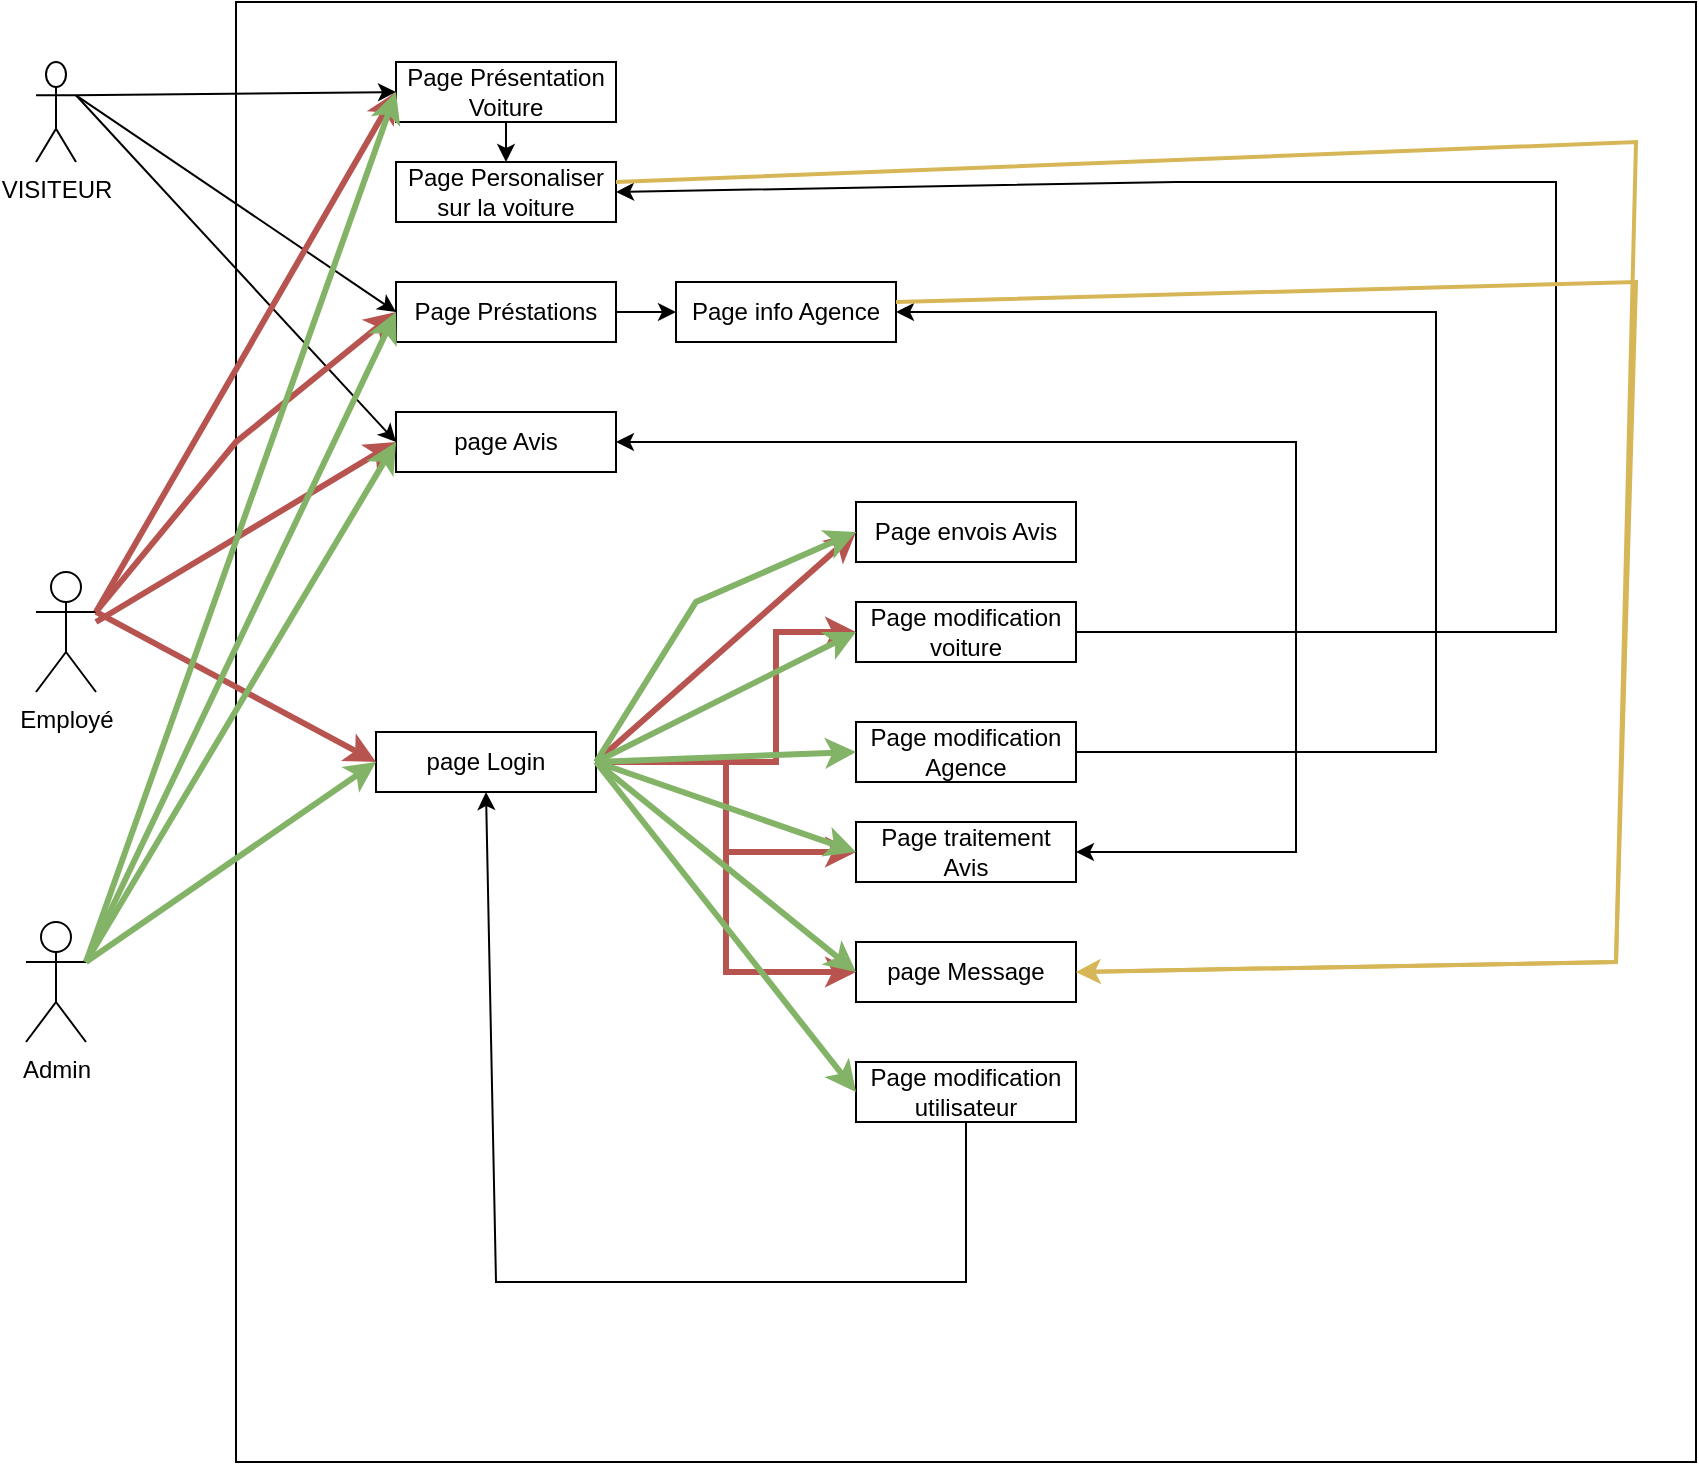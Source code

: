<mxfile version="21.3.8" type="device">
  <diagram name="Page-1" id="2YBvvXClWsGukQMizWep">
    <mxGraphModel dx="1323" dy="730" grid="1" gridSize="10" guides="1" tooltips="1" connect="1" arrows="1" fold="1" page="1" pageScale="1" pageWidth="850" pageHeight="1100" math="0" shadow="0">
      <root>
        <mxCell id="0" />
        <mxCell id="1" parent="0" />
        <mxCell id="1KkZ8qhviKX1ampMrAhM-1" value="VISITEUR&lt;br&gt;" style="shape=umlActor;verticalLabelPosition=bottom;verticalAlign=top;html=1;outlineConnect=0;" vertex="1" parent="1">
          <mxGeometry x="130" y="120" width="20" height="50" as="geometry" />
        </mxCell>
        <mxCell id="1KkZ8qhviKX1ampMrAhM-2" value="Employé&lt;br&gt;" style="shape=umlActor;verticalLabelPosition=bottom;verticalAlign=top;html=1;outlineConnect=0;" vertex="1" parent="1">
          <mxGeometry x="130" y="375" width="30" height="60" as="geometry" />
        </mxCell>
        <mxCell id="1KkZ8qhviKX1ampMrAhM-6" value="Admin" style="shape=umlActor;verticalLabelPosition=bottom;verticalAlign=top;html=1;outlineConnect=0;" vertex="1" parent="1">
          <mxGeometry x="125" y="550" width="30" height="60" as="geometry" />
        </mxCell>
        <mxCell id="1KkZ8qhviKX1ampMrAhM-7" value="" style="whiteSpace=wrap;html=1;aspect=fixed;" vertex="1" parent="1">
          <mxGeometry x="230" y="90" width="730" height="730" as="geometry" />
        </mxCell>
        <mxCell id="1KkZ8qhviKX1ampMrAhM-8" value="Page Présentation Voiture" style="text;html=1;strokeColor=default;fillColor=none;align=center;verticalAlign=middle;whiteSpace=wrap;rounded=0;" vertex="1" parent="1">
          <mxGeometry x="310" y="120" width="110" height="30" as="geometry" />
        </mxCell>
        <mxCell id="1KkZ8qhviKX1ampMrAhM-19" style="edgeStyle=orthogonalEdgeStyle;rounded=0;orthogonalLoop=1;jettySize=auto;html=1;exitX=1;exitY=0.5;exitDx=0;exitDy=0;entryX=0;entryY=0.5;entryDx=0;entryDy=0;" edge="1" parent="1" source="1KkZ8qhviKX1ampMrAhM-9" target="1KkZ8qhviKX1ampMrAhM-10">
          <mxGeometry relative="1" as="geometry" />
        </mxCell>
        <mxCell id="1KkZ8qhviKX1ampMrAhM-9" value="Page Préstations" style="text;html=1;strokeColor=default;fillColor=none;align=center;verticalAlign=middle;whiteSpace=wrap;rounded=0;" vertex="1" parent="1">
          <mxGeometry x="310" y="230" width="110" height="30" as="geometry" />
        </mxCell>
        <mxCell id="1KkZ8qhviKX1ampMrAhM-10" value="Page info Agence" style="text;html=1;strokeColor=default;fillColor=none;align=center;verticalAlign=middle;whiteSpace=wrap;rounded=0;" vertex="1" parent="1">
          <mxGeometry x="450" y="230" width="110" height="30" as="geometry" />
        </mxCell>
        <mxCell id="1KkZ8qhviKX1ampMrAhM-11" value="Page Personaliser sur la voiture" style="text;html=1;strokeColor=default;fillColor=none;align=center;verticalAlign=middle;whiteSpace=wrap;rounded=0;" vertex="1" parent="1">
          <mxGeometry x="310" y="170" width="110" height="30" as="geometry" />
        </mxCell>
        <mxCell id="1KkZ8qhviKX1ampMrAhM-12" value="page Avis" style="text;html=1;strokeColor=default;fillColor=none;align=center;verticalAlign=middle;whiteSpace=wrap;rounded=0;" vertex="1" parent="1">
          <mxGeometry x="310" y="295" width="110" height="30" as="geometry" />
        </mxCell>
        <mxCell id="1KkZ8qhviKX1ampMrAhM-13" value="" style="endArrow=classic;html=1;rounded=0;exitX=0.5;exitY=1;exitDx=0;exitDy=0;entryX=0.5;entryY=0;entryDx=0;entryDy=0;" edge="1" parent="1" source="1KkZ8qhviKX1ampMrAhM-8" target="1KkZ8qhviKX1ampMrAhM-11">
          <mxGeometry width="50" height="50" relative="1" as="geometry">
            <mxPoint x="380" y="280" as="sourcePoint" />
            <mxPoint x="430" y="230" as="targetPoint" />
          </mxGeometry>
        </mxCell>
        <mxCell id="1KkZ8qhviKX1ampMrAhM-15" value="" style="endArrow=classic;html=1;rounded=0;exitX=1;exitY=0.333;exitDx=0;exitDy=0;exitPerimeter=0;entryX=0;entryY=0.5;entryDx=0;entryDy=0;" edge="1" parent="1" source="1KkZ8qhviKX1ampMrAhM-1" target="1KkZ8qhviKX1ampMrAhM-8">
          <mxGeometry width="50" height="50" relative="1" as="geometry">
            <mxPoint x="380" y="280" as="sourcePoint" />
            <mxPoint x="430" y="230" as="targetPoint" />
          </mxGeometry>
        </mxCell>
        <mxCell id="1KkZ8qhviKX1ampMrAhM-16" value="" style="endArrow=classic;html=1;rounded=0;exitX=1;exitY=0.333;exitDx=0;exitDy=0;exitPerimeter=0;entryX=0;entryY=0.5;entryDx=0;entryDy=0;" edge="1" parent="1" source="1KkZ8qhviKX1ampMrAhM-1" target="1KkZ8qhviKX1ampMrAhM-12">
          <mxGeometry width="50" height="50" relative="1" as="geometry">
            <mxPoint x="380" y="280" as="sourcePoint" />
            <mxPoint x="430" y="230" as="targetPoint" />
          </mxGeometry>
        </mxCell>
        <mxCell id="1KkZ8qhviKX1ampMrAhM-18" value="" style="endArrow=classic;html=1;rounded=0;exitX=1;exitY=0.333;exitDx=0;exitDy=0;exitPerimeter=0;entryX=0;entryY=0.5;entryDx=0;entryDy=0;" edge="1" parent="1" source="1KkZ8qhviKX1ampMrAhM-1" target="1KkZ8qhviKX1ampMrAhM-9">
          <mxGeometry width="50" height="50" relative="1" as="geometry">
            <mxPoint x="380" y="280" as="sourcePoint" />
            <mxPoint x="430" y="230" as="targetPoint" />
          </mxGeometry>
        </mxCell>
        <mxCell id="1KkZ8qhviKX1ampMrAhM-32" style="edgeStyle=orthogonalEdgeStyle;rounded=0;orthogonalLoop=1;jettySize=auto;html=1;exitX=1;exitY=0.5;exitDx=0;exitDy=0;entryX=0;entryY=0.5;entryDx=0;entryDy=0;fillColor=#f8cecc;strokeColor=#b85450;strokeWidth=3;" edge="1" parent="1" source="1KkZ8qhviKX1ampMrAhM-20" target="1KkZ8qhviKX1ampMrAhM-24">
          <mxGeometry relative="1" as="geometry">
            <Array as="points">
              <mxPoint x="500" y="470" />
              <mxPoint x="500" y="405" />
            </Array>
          </mxGeometry>
        </mxCell>
        <mxCell id="1KkZ8qhviKX1ampMrAhM-33" style="edgeStyle=orthogonalEdgeStyle;rounded=0;orthogonalLoop=1;jettySize=auto;html=1;exitX=1;exitY=0.5;exitDx=0;exitDy=0;entryX=0;entryY=0.5;entryDx=0;entryDy=0;fillColor=#f8cecc;strokeColor=#b85450;strokeWidth=3;" edge="1" parent="1" source="1KkZ8qhviKX1ampMrAhM-20" target="1KkZ8qhviKX1ampMrAhM-22">
          <mxGeometry relative="1" as="geometry" />
        </mxCell>
        <mxCell id="1KkZ8qhviKX1ampMrAhM-34" style="edgeStyle=orthogonalEdgeStyle;rounded=0;orthogonalLoop=1;jettySize=auto;html=1;exitX=1;exitY=0.5;exitDx=0;exitDy=0;entryX=0;entryY=0.5;entryDx=0;entryDy=0;fillColor=#f8cecc;strokeColor=#b85450;strokeWidth=3;" edge="1" parent="1" source="1KkZ8qhviKX1ampMrAhM-20" target="1KkZ8qhviKX1ampMrAhM-21">
          <mxGeometry relative="1" as="geometry" />
        </mxCell>
        <mxCell id="1KkZ8qhviKX1ampMrAhM-20" value="page Login" style="text;html=1;strokeColor=default;fillColor=none;align=center;verticalAlign=middle;whiteSpace=wrap;rounded=0;" vertex="1" parent="1">
          <mxGeometry x="300" y="455" width="110" height="30" as="geometry" />
        </mxCell>
        <mxCell id="1KkZ8qhviKX1ampMrAhM-21" value="page Message" style="text;html=1;strokeColor=default;fillColor=none;align=center;verticalAlign=middle;whiteSpace=wrap;rounded=0;" vertex="1" parent="1">
          <mxGeometry x="540" y="560" width="110" height="30" as="geometry" />
        </mxCell>
        <mxCell id="1KkZ8qhviKX1ampMrAhM-22" value="Page traitement Avis" style="text;html=1;strokeColor=default;fillColor=none;align=center;verticalAlign=middle;whiteSpace=wrap;rounded=0;" vertex="1" parent="1">
          <mxGeometry x="540" y="500" width="110" height="30" as="geometry" />
        </mxCell>
        <mxCell id="1KkZ8qhviKX1ampMrAhM-23" value="Page envois Avis" style="text;html=1;strokeColor=default;fillColor=none;align=center;verticalAlign=middle;whiteSpace=wrap;rounded=0;" vertex="1" parent="1">
          <mxGeometry x="540" y="340" width="110" height="30" as="geometry" />
        </mxCell>
        <mxCell id="1KkZ8qhviKX1ampMrAhM-24" value="Page modification voiture" style="text;html=1;strokeColor=default;fillColor=none;align=center;verticalAlign=middle;whiteSpace=wrap;rounded=0;" vertex="1" parent="1">
          <mxGeometry x="540" y="390" width="110" height="30" as="geometry" />
        </mxCell>
        <mxCell id="1KkZ8qhviKX1ampMrAhM-25" value="Page modification Agence" style="text;html=1;strokeColor=default;fillColor=none;align=center;verticalAlign=middle;whiteSpace=wrap;rounded=0;" vertex="1" parent="1">
          <mxGeometry x="540" y="450" width="110" height="30" as="geometry" />
        </mxCell>
        <mxCell id="1KkZ8qhviKX1ampMrAhM-26" value="Page modification utilisateur" style="text;html=1;strokeColor=default;fillColor=none;align=center;verticalAlign=middle;whiteSpace=wrap;rounded=0;" vertex="1" parent="1">
          <mxGeometry x="540" y="620" width="110" height="30" as="geometry" />
        </mxCell>
        <mxCell id="1KkZ8qhviKX1ampMrAhM-27" value="" style="endArrow=classic;html=1;rounded=0;fillColor=#f8cecc;strokeColor=#b85450;exitX=1;exitY=0.333;exitDx=0;exitDy=0;exitPerimeter=0;entryX=0;entryY=0.5;entryDx=0;entryDy=0;strokeWidth=3;" edge="1" parent="1" source="1KkZ8qhviKX1ampMrAhM-2" target="1KkZ8qhviKX1ampMrAhM-20">
          <mxGeometry width="50" height="50" relative="1" as="geometry">
            <mxPoint x="380" y="500" as="sourcePoint" />
            <mxPoint x="430" y="450" as="targetPoint" />
          </mxGeometry>
        </mxCell>
        <mxCell id="1KkZ8qhviKX1ampMrAhM-28" value="" style="endArrow=classic;html=1;rounded=0;fillColor=#f8cecc;strokeColor=#b85450;entryX=0;entryY=0.5;entryDx=0;entryDy=0;strokeWidth=3;" edge="1" parent="1" target="1KkZ8qhviKX1ampMrAhM-12">
          <mxGeometry width="50" height="50" relative="1" as="geometry">
            <mxPoint x="160" y="400" as="sourcePoint" />
            <mxPoint x="310" y="480" as="targetPoint" />
          </mxGeometry>
        </mxCell>
        <mxCell id="1KkZ8qhviKX1ampMrAhM-29" value="" style="endArrow=classic;html=1;rounded=0;fillColor=#f8cecc;strokeColor=#b85450;exitX=1;exitY=0.333;exitDx=0;exitDy=0;exitPerimeter=0;entryX=0;entryY=0.5;entryDx=0;entryDy=0;strokeWidth=3;" edge="1" parent="1" source="1KkZ8qhviKX1ampMrAhM-2" target="1KkZ8qhviKX1ampMrAhM-9">
          <mxGeometry width="50" height="50" relative="1" as="geometry">
            <mxPoint x="180" y="415" as="sourcePoint" />
            <mxPoint x="320" y="490" as="targetPoint" />
            <Array as="points">
              <mxPoint x="230" y="310" />
            </Array>
          </mxGeometry>
        </mxCell>
        <mxCell id="1KkZ8qhviKX1ampMrAhM-30" value="" style="endArrow=classic;html=1;rounded=0;fillColor=#f8cecc;strokeColor=#b85450;exitX=1;exitY=0.333;exitDx=0;exitDy=0;exitPerimeter=0;entryX=0;entryY=0.5;entryDx=0;entryDy=0;strokeWidth=3;" edge="1" parent="1" source="1KkZ8qhviKX1ampMrAhM-2" target="1KkZ8qhviKX1ampMrAhM-8">
          <mxGeometry width="50" height="50" relative="1" as="geometry">
            <mxPoint x="190" y="425" as="sourcePoint" />
            <mxPoint x="330" y="500" as="targetPoint" />
          </mxGeometry>
        </mxCell>
        <mxCell id="1KkZ8qhviKX1ampMrAhM-31" value="" style="endArrow=classic;html=1;rounded=0;fillColor=#f8cecc;strokeColor=#b85450;exitX=1;exitY=0.5;exitDx=0;exitDy=0;entryX=0;entryY=0.5;entryDx=0;entryDy=0;strokeWidth=3;" edge="1" parent="1" source="1KkZ8qhviKX1ampMrAhM-20" target="1KkZ8qhviKX1ampMrAhM-23">
          <mxGeometry width="50" height="50" relative="1" as="geometry">
            <mxPoint x="170" y="405" as="sourcePoint" />
            <mxPoint x="310" y="480" as="targetPoint" />
          </mxGeometry>
        </mxCell>
        <mxCell id="1KkZ8qhviKX1ampMrAhM-38" value="" style="endArrow=classic;html=1;rounded=0;exitX=1;exitY=0.333;exitDx=0;exitDy=0;exitPerimeter=0;entryX=0;entryY=0.5;entryDx=0;entryDy=0;fillColor=#d5e8d4;strokeColor=#82b366;strokeWidth=3;" edge="1" parent="1" source="1KkZ8qhviKX1ampMrAhM-6" target="1KkZ8qhviKX1ampMrAhM-12">
          <mxGeometry width="50" height="50" relative="1" as="geometry">
            <mxPoint x="380" y="380" as="sourcePoint" />
            <mxPoint x="430" y="330" as="targetPoint" />
          </mxGeometry>
        </mxCell>
        <mxCell id="1KkZ8qhviKX1ampMrAhM-39" value="" style="endArrow=classic;html=1;rounded=0;exitX=1;exitY=0.333;exitDx=0;exitDy=0;exitPerimeter=0;entryX=0;entryY=0.5;entryDx=0;entryDy=0;fillColor=#d5e8d4;strokeColor=#82b366;strokeWidth=3;" edge="1" parent="1" source="1KkZ8qhviKX1ampMrAhM-6" target="1KkZ8qhviKX1ampMrAhM-9">
          <mxGeometry width="50" height="50" relative="1" as="geometry">
            <mxPoint x="380" y="380" as="sourcePoint" />
            <mxPoint x="430" y="330" as="targetPoint" />
          </mxGeometry>
        </mxCell>
        <mxCell id="1KkZ8qhviKX1ampMrAhM-40" value="" style="endArrow=classic;html=1;rounded=0;exitX=1;exitY=0.333;exitDx=0;exitDy=0;exitPerimeter=0;entryX=0;entryY=0.5;entryDx=0;entryDy=0;fillColor=#d5e8d4;strokeColor=#82b366;strokeWidth=3;" edge="1" parent="1" source="1KkZ8qhviKX1ampMrAhM-6" target="1KkZ8qhviKX1ampMrAhM-8">
          <mxGeometry width="50" height="50" relative="1" as="geometry">
            <mxPoint x="380" y="380" as="sourcePoint" />
            <mxPoint x="430" y="330" as="targetPoint" />
          </mxGeometry>
        </mxCell>
        <mxCell id="1KkZ8qhviKX1ampMrAhM-41" value="" style="endArrow=classic;html=1;rounded=0;exitX=1;exitY=0.333;exitDx=0;exitDy=0;exitPerimeter=0;entryX=0;entryY=0.5;entryDx=0;entryDy=0;fillColor=#d5e8d4;strokeColor=#82b366;strokeWidth=3;" edge="1" parent="1" source="1KkZ8qhviKX1ampMrAhM-6" target="1KkZ8qhviKX1ampMrAhM-20">
          <mxGeometry width="50" height="50" relative="1" as="geometry">
            <mxPoint x="380" y="500" as="sourcePoint" />
            <mxPoint x="430" y="450" as="targetPoint" />
          </mxGeometry>
        </mxCell>
        <mxCell id="1KkZ8qhviKX1ampMrAhM-42" value="" style="endArrow=classic;html=1;rounded=0;entryX=0;entryY=0.5;entryDx=0;entryDy=0;fillColor=#d5e8d4;strokeColor=#82b366;strokeWidth=3;" edge="1" parent="1" target="1KkZ8qhviKX1ampMrAhM-23">
          <mxGeometry width="50" height="50" relative="1" as="geometry">
            <mxPoint x="410" y="470" as="sourcePoint" />
            <mxPoint x="430" y="450" as="targetPoint" />
            <Array as="points">
              <mxPoint x="460" y="390" />
            </Array>
          </mxGeometry>
        </mxCell>
        <mxCell id="1KkZ8qhviKX1ampMrAhM-43" value="" style="endArrow=classic;html=1;rounded=0;exitX=1;exitY=0.5;exitDx=0;exitDy=0;entryX=0;entryY=0.5;entryDx=0;entryDy=0;strokeWidth=3;fillColor=#d5e8d4;strokeColor=#82b366;" edge="1" parent="1" source="1KkZ8qhviKX1ampMrAhM-20" target="1KkZ8qhviKX1ampMrAhM-24">
          <mxGeometry width="50" height="50" relative="1" as="geometry">
            <mxPoint x="370" y="610" as="sourcePoint" />
            <mxPoint x="420" y="560" as="targetPoint" />
          </mxGeometry>
        </mxCell>
        <mxCell id="1KkZ8qhviKX1ampMrAhM-44" value="" style="endArrow=classic;html=1;rounded=0;exitX=1;exitY=0.5;exitDx=0;exitDy=0;entryX=0;entryY=0.5;entryDx=0;entryDy=0;fillColor=#d5e8d4;strokeColor=#82b366;strokeWidth=3;" edge="1" parent="1" source="1KkZ8qhviKX1ampMrAhM-20" target="1KkZ8qhviKX1ampMrAhM-25">
          <mxGeometry width="50" height="50" relative="1" as="geometry">
            <mxPoint x="400" y="590" as="sourcePoint" />
            <mxPoint x="450" y="540" as="targetPoint" />
          </mxGeometry>
        </mxCell>
        <mxCell id="1KkZ8qhviKX1ampMrAhM-45" value="" style="endArrow=classic;html=1;rounded=0;exitX=1;exitY=0.5;exitDx=0;exitDy=0;entryX=0;entryY=0.5;entryDx=0;entryDy=0;strokeWidth=3;fillColor=#d5e8d4;strokeColor=#82b366;" edge="1" parent="1" source="1KkZ8qhviKX1ampMrAhM-20" target="1KkZ8qhviKX1ampMrAhM-22">
          <mxGeometry width="50" height="50" relative="1" as="geometry">
            <mxPoint x="390" y="570" as="sourcePoint" />
            <mxPoint x="440" y="520" as="targetPoint" />
          </mxGeometry>
        </mxCell>
        <mxCell id="1KkZ8qhviKX1ampMrAhM-46" value="" style="endArrow=classic;html=1;rounded=0;exitX=1;exitY=0.5;exitDx=0;exitDy=0;entryX=0;entryY=0.5;entryDx=0;entryDy=0;fillColor=#d5e8d4;strokeColor=#82b366;strokeWidth=3;" edge="1" parent="1" source="1KkZ8qhviKX1ampMrAhM-20" target="1KkZ8qhviKX1ampMrAhM-21">
          <mxGeometry width="50" height="50" relative="1" as="geometry">
            <mxPoint x="350" y="620" as="sourcePoint" />
            <mxPoint x="400" y="570" as="targetPoint" />
          </mxGeometry>
        </mxCell>
        <mxCell id="1KkZ8qhviKX1ampMrAhM-47" value="" style="endArrow=classic;html=1;rounded=0;entryX=0;entryY=0.5;entryDx=0;entryDy=0;fillColor=#d5e8d4;strokeColor=#82b366;strokeWidth=3;" edge="1" parent="1" target="1KkZ8qhviKX1ampMrAhM-26">
          <mxGeometry width="50" height="50" relative="1" as="geometry">
            <mxPoint x="410" y="470" as="sourcePoint" />
            <mxPoint x="510" y="610" as="targetPoint" />
          </mxGeometry>
        </mxCell>
        <mxCell id="1KkZ8qhviKX1ampMrAhM-49" value="" style="endArrow=classic;html=1;rounded=0;exitX=1;exitY=0.5;exitDx=0;exitDy=0;entryX=1;entryY=0.5;entryDx=0;entryDy=0;" edge="1" parent="1" source="1KkZ8qhviKX1ampMrAhM-25" target="1KkZ8qhviKX1ampMrAhM-10">
          <mxGeometry width="50" height="50" relative="1" as="geometry">
            <mxPoint x="780" y="440" as="sourcePoint" />
            <mxPoint x="830" y="390" as="targetPoint" />
            <Array as="points">
              <mxPoint x="830" y="465" />
              <mxPoint x="830" y="245" />
            </Array>
          </mxGeometry>
        </mxCell>
        <mxCell id="1KkZ8qhviKX1ampMrAhM-50" value="" style="endArrow=classic;html=1;rounded=0;exitX=1;exitY=0.5;exitDx=0;exitDy=0;entryX=1;entryY=0.5;entryDx=0;entryDy=0;" edge="1" parent="1" source="1KkZ8qhviKX1ampMrAhM-24" target="1KkZ8qhviKX1ampMrAhM-11">
          <mxGeometry width="50" height="50" relative="1" as="geometry">
            <mxPoint x="660" y="475" as="sourcePoint" />
            <mxPoint x="570" y="255" as="targetPoint" />
            <Array as="points">
              <mxPoint x="890" y="405" />
              <mxPoint x="890" y="180" />
              <mxPoint x="700" y="180" />
            </Array>
          </mxGeometry>
        </mxCell>
        <mxCell id="1KkZ8qhviKX1ampMrAhM-52" value="" style="endArrow=classic;startArrow=classic;html=1;rounded=0;entryX=1;entryY=0.5;entryDx=0;entryDy=0;" edge="1" parent="1" target="1KkZ8qhviKX1ampMrAhM-22">
          <mxGeometry width="50" height="50" relative="1" as="geometry">
            <mxPoint x="420" y="310" as="sourcePoint" />
            <mxPoint x="470" y="260" as="targetPoint" />
            <Array as="points">
              <mxPoint x="760" y="310" />
              <mxPoint x="760" y="515" />
            </Array>
          </mxGeometry>
        </mxCell>
        <mxCell id="1KkZ8qhviKX1ampMrAhM-53" value="" style="endArrow=classic;html=1;rounded=0;exitX=0.5;exitY=1;exitDx=0;exitDy=0;entryX=0.5;entryY=1;entryDx=0;entryDy=0;" edge="1" parent="1" source="1KkZ8qhviKX1ampMrAhM-26" target="1KkZ8qhviKX1ampMrAhM-20">
          <mxGeometry width="50" height="50" relative="1" as="geometry">
            <mxPoint x="560" y="720" as="sourcePoint" />
            <mxPoint x="610" y="670" as="targetPoint" />
            <Array as="points">
              <mxPoint x="595" y="730" />
              <mxPoint x="360" y="730" />
            </Array>
          </mxGeometry>
        </mxCell>
        <mxCell id="1KkZ8qhviKX1ampMrAhM-54" value="" style="endArrow=classic;html=1;rounded=0;entryX=1;entryY=0.5;entryDx=0;entryDy=0;strokeWidth=2;fillColor=#fff2cc;strokeColor=#d6b656;" edge="1" parent="1" target="1KkZ8qhviKX1ampMrAhM-21">
          <mxGeometry width="50" height="50" relative="1" as="geometry">
            <mxPoint x="560" y="240" as="sourcePoint" />
            <mxPoint x="610" y="190" as="targetPoint" />
            <Array as="points">
              <mxPoint x="930" y="230" />
              <mxPoint x="920" y="570" />
            </Array>
          </mxGeometry>
        </mxCell>
        <mxCell id="1KkZ8qhviKX1ampMrAhM-55" value="" style="endArrow=classic;html=1;rounded=0;entryX=1;entryY=0.5;entryDx=0;entryDy=0;fillColor=#fff2cc;strokeColor=#d6b656;strokeWidth=2;" edge="1" parent="1" target="1KkZ8qhviKX1ampMrAhM-21">
          <mxGeometry width="50" height="50" relative="1" as="geometry">
            <mxPoint x="420" y="180" as="sourcePoint" />
            <mxPoint x="470" y="130" as="targetPoint" />
            <Array as="points">
              <mxPoint x="930" y="160" />
              <mxPoint x="920" y="570" />
            </Array>
          </mxGeometry>
        </mxCell>
      </root>
    </mxGraphModel>
  </diagram>
</mxfile>
